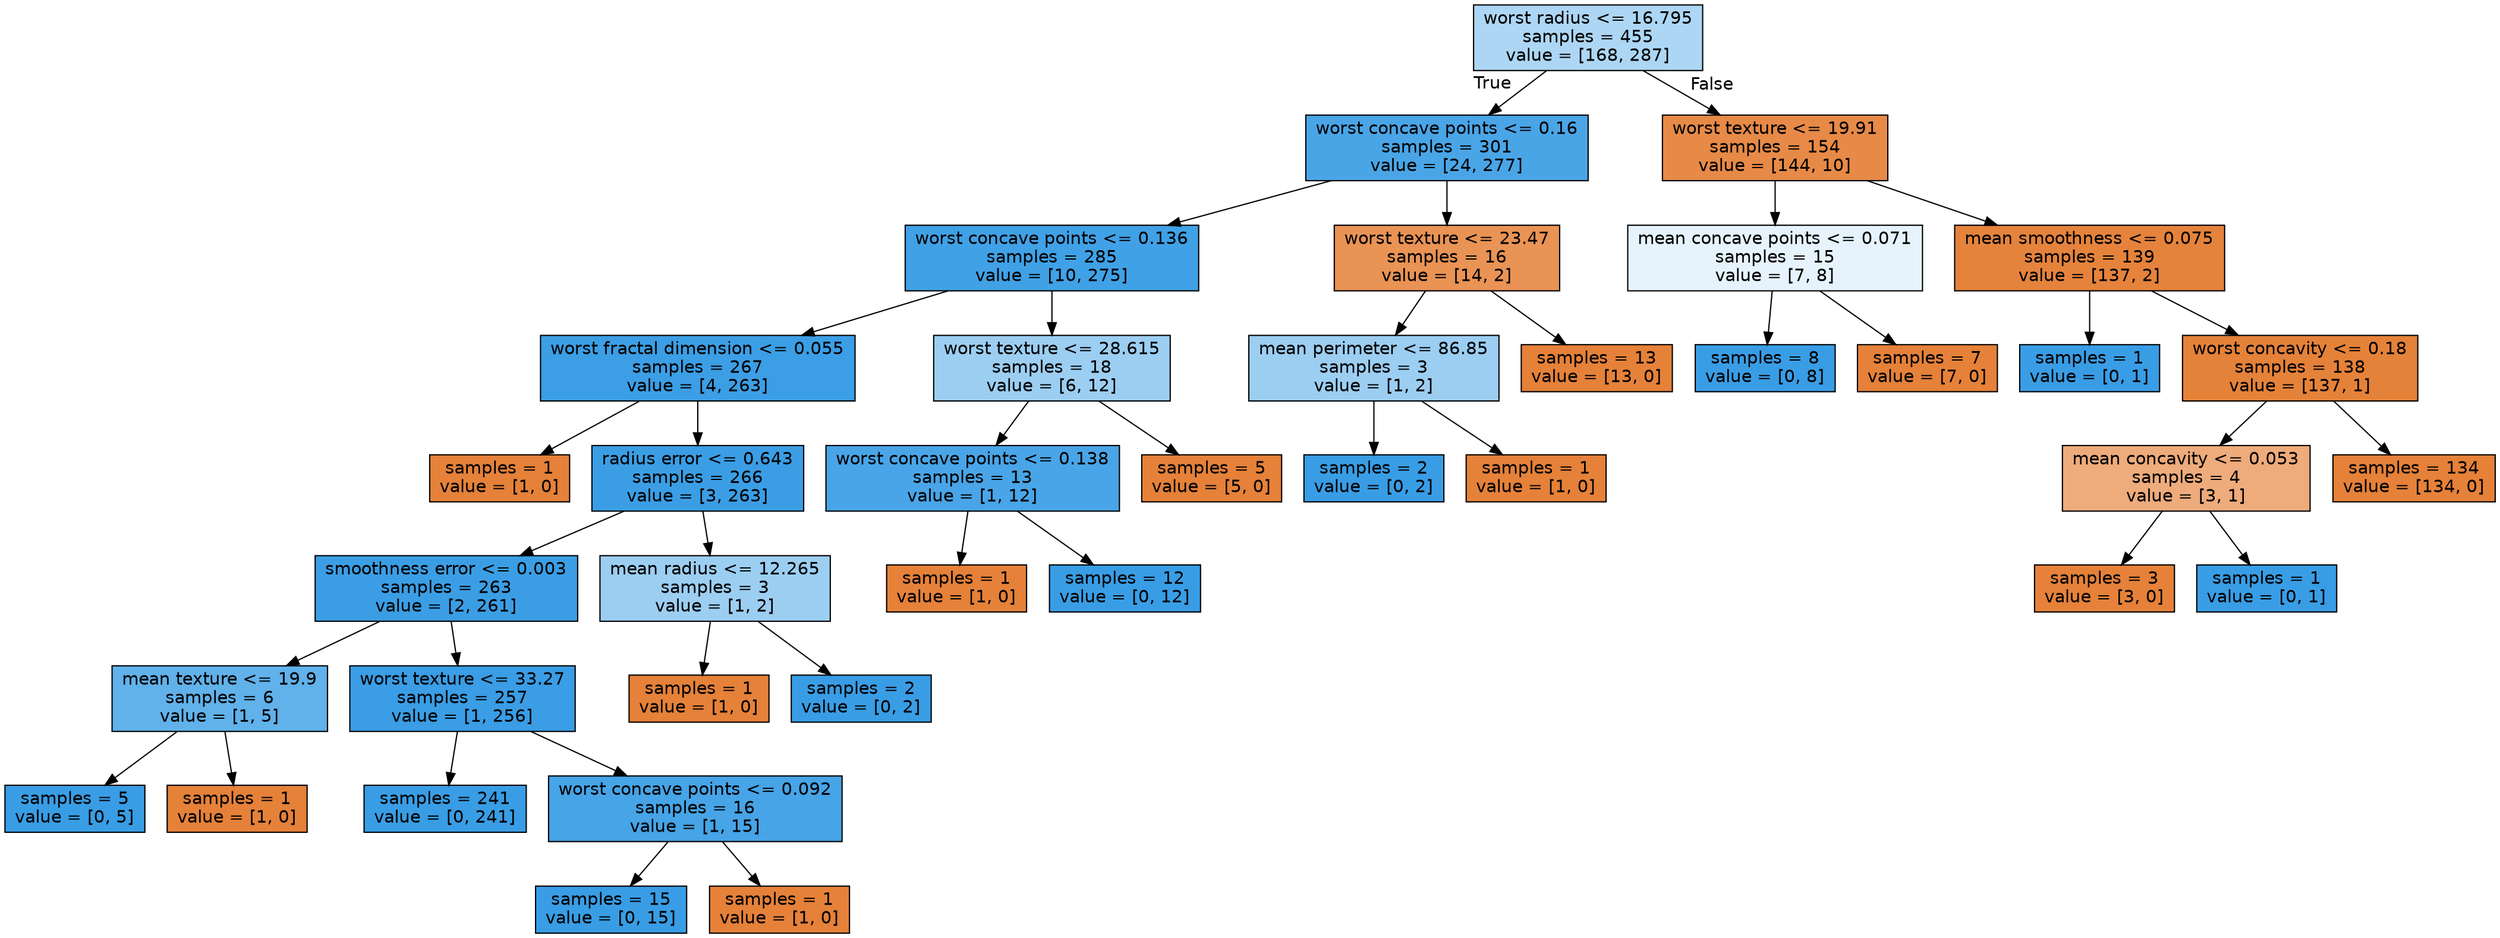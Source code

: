 digraph Tree {
node [shape=box, style="filled", color="black", fontname="helvetica"] ;
edge [fontname="helvetica"] ;
0 [label="worst radius <= 16.795\nsamples = 455\nvalue = [168, 287]", fillcolor="#add6f4"] ;
1 [label="worst concave points <= 0.16\nsamples = 301\nvalue = [24, 277]", fillcolor="#4aa5e7"] ;
0 -> 1 [labeldistance=2.5, labelangle=45, headlabel="True"] ;
2 [label="worst concave points <= 0.136\nsamples = 285\nvalue = [10, 275]", fillcolor="#40a1e6"] ;
1 -> 2 ;
3 [label="worst fractal dimension <= 0.055\nsamples = 267\nvalue = [4, 263]", fillcolor="#3c9ee5"] ;
2 -> 3 ;
4 [label="samples = 1\nvalue = [1, 0]", fillcolor="#e58139"] ;
3 -> 4 ;
5 [label="radius error <= 0.643\nsamples = 266\nvalue = [3, 263]", fillcolor="#3b9ee5"] ;
3 -> 5 ;
6 [label="smoothness error <= 0.003\nsamples = 263\nvalue = [2, 261]", fillcolor="#3b9ee5"] ;
5 -> 6 ;
7 [label="mean texture <= 19.9\nsamples = 6\nvalue = [1, 5]", fillcolor="#61b1ea"] ;
6 -> 7 ;
8 [label="samples = 5\nvalue = [0, 5]", fillcolor="#399de5"] ;
7 -> 8 ;
9 [label="samples = 1\nvalue = [1, 0]", fillcolor="#e58139"] ;
7 -> 9 ;
10 [label="worst texture <= 33.27\nsamples = 257\nvalue = [1, 256]", fillcolor="#3a9de5"] ;
6 -> 10 ;
11 [label="samples = 241\nvalue = [0, 241]", fillcolor="#399de5"] ;
10 -> 11 ;
12 [label="worst concave points <= 0.092\nsamples = 16\nvalue = [1, 15]", fillcolor="#46a4e7"] ;
10 -> 12 ;
13 [label="samples = 15\nvalue = [0, 15]", fillcolor="#399de5"] ;
12 -> 13 ;
14 [label="samples = 1\nvalue = [1, 0]", fillcolor="#e58139"] ;
12 -> 14 ;
15 [label="mean radius <= 12.265\nsamples = 3\nvalue = [1, 2]", fillcolor="#9ccef2"] ;
5 -> 15 ;
16 [label="samples = 1\nvalue = [1, 0]", fillcolor="#e58139"] ;
15 -> 16 ;
17 [label="samples = 2\nvalue = [0, 2]", fillcolor="#399de5"] ;
15 -> 17 ;
18 [label="worst texture <= 28.615\nsamples = 18\nvalue = [6, 12]", fillcolor="#9ccef2"] ;
2 -> 18 ;
19 [label="worst concave points <= 0.138\nsamples = 13\nvalue = [1, 12]", fillcolor="#49a5e7"] ;
18 -> 19 ;
20 [label="samples = 1\nvalue = [1, 0]", fillcolor="#e58139"] ;
19 -> 20 ;
21 [label="samples = 12\nvalue = [0, 12]", fillcolor="#399de5"] ;
19 -> 21 ;
22 [label="samples = 5\nvalue = [5, 0]", fillcolor="#e58139"] ;
18 -> 22 ;
23 [label="worst texture <= 23.47\nsamples = 16\nvalue = [14, 2]", fillcolor="#e99355"] ;
1 -> 23 ;
24 [label="mean perimeter <= 86.85\nsamples = 3\nvalue = [1, 2]", fillcolor="#9ccef2"] ;
23 -> 24 ;
25 [label="samples = 2\nvalue = [0, 2]", fillcolor="#399de5"] ;
24 -> 25 ;
26 [label="samples = 1\nvalue = [1, 0]", fillcolor="#e58139"] ;
24 -> 26 ;
27 [label="samples = 13\nvalue = [13, 0]", fillcolor="#e58139"] ;
23 -> 27 ;
28 [label="worst texture <= 19.91\nsamples = 154\nvalue = [144, 10]", fillcolor="#e78a47"] ;
0 -> 28 [labeldistance=2.5, labelangle=-45, headlabel="False"] ;
29 [label="mean concave points <= 0.071\nsamples = 15\nvalue = [7, 8]", fillcolor="#e6f3fc"] ;
28 -> 29 ;
30 [label="samples = 8\nvalue = [0, 8]", fillcolor="#399de5"] ;
29 -> 30 ;
31 [label="samples = 7\nvalue = [7, 0]", fillcolor="#e58139"] ;
29 -> 31 ;
32 [label="mean smoothness <= 0.075\nsamples = 139\nvalue = [137, 2]", fillcolor="#e5833c"] ;
28 -> 32 ;
33 [label="samples = 1\nvalue = [0, 1]", fillcolor="#399de5"] ;
32 -> 33 ;
34 [label="worst concavity <= 0.18\nsamples = 138\nvalue = [137, 1]", fillcolor="#e5823a"] ;
32 -> 34 ;
35 [label="mean concavity <= 0.053\nsamples = 4\nvalue = [3, 1]", fillcolor="#eeab7b"] ;
34 -> 35 ;
36 [label="samples = 3\nvalue = [3, 0]", fillcolor="#e58139"] ;
35 -> 36 ;
37 [label="samples = 1\nvalue = [0, 1]", fillcolor="#399de5"] ;
35 -> 37 ;
38 [label="samples = 134\nvalue = [134, 0]", fillcolor="#e58139"] ;
34 -> 38 ;
}